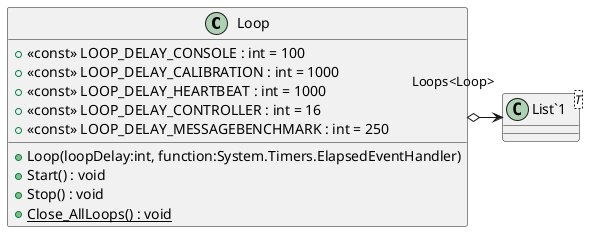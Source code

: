 @startuml
class Loop {
    + <<const>> LOOP_DELAY_CONSOLE : int = 100
    + <<const>> LOOP_DELAY_CALIBRATION : int = 1000
    + <<const>> LOOP_DELAY_HEARTBEAT : int = 1000
    + <<const>> LOOP_DELAY_CONTROLLER : int = 16
    + <<const>> LOOP_DELAY_MESSAGEBENCHMARK : int = 250
    + Loop(loopDelay:int, function:System.Timers.ElapsedEventHandler)
    + Start() : void
    + Stop() : void
    + {static} Close_AllLoops() : void
}
class "List`1"<T> {
}
Loop o-> "Loops<Loop>" "List`1"
@enduml
